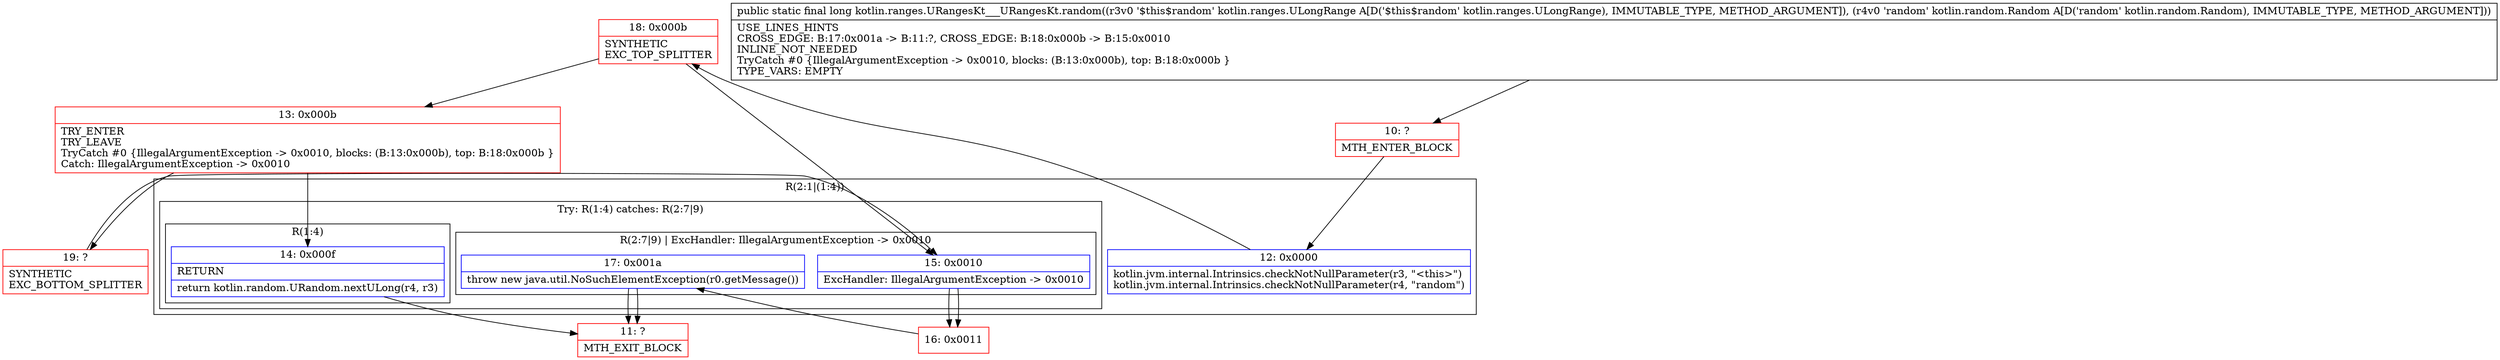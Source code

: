 digraph "CFG forkotlin.ranges.URangesKt___URangesKt.random(Lkotlin\/ranges\/ULongRange;Lkotlin\/random\/Random;)J" {
subgraph cluster_Region_1323569246 {
label = "R(2:1|(1:4))";
node [shape=record,color=blue];
Node_12 [shape=record,label="{12\:\ 0x0000|kotlin.jvm.internal.Intrinsics.checkNotNullParameter(r3, \"\<this\>\")\lkotlin.jvm.internal.Intrinsics.checkNotNullParameter(r4, \"random\")\l}"];
subgraph cluster_TryCatchRegion_989202923 {
label = "Try: R(1:4) catches: R(2:7|9)";
node [shape=record,color=blue];
subgraph cluster_Region_946888184 {
label = "R(1:4)";
node [shape=record,color=blue];
Node_14 [shape=record,label="{14\:\ 0x000f|RETURN\l|return kotlin.random.URandom.nextULong(r4, r3)\l}"];
}
subgraph cluster_Region_53544046 {
label = "R(2:7|9) | ExcHandler: IllegalArgumentException \-\> 0x0010\l";
node [shape=record,color=blue];
Node_15 [shape=record,label="{15\:\ 0x0010|ExcHandler: IllegalArgumentException \-\> 0x0010\l}"];
Node_17 [shape=record,label="{17\:\ 0x001a|throw new java.util.NoSuchElementException(r0.getMessage())\l}"];
}
}
}
subgraph cluster_Region_53544046 {
label = "R(2:7|9) | ExcHandler: IllegalArgumentException \-\> 0x0010\l";
node [shape=record,color=blue];
Node_15 [shape=record,label="{15\:\ 0x0010|ExcHandler: IllegalArgumentException \-\> 0x0010\l}"];
Node_17 [shape=record,label="{17\:\ 0x001a|throw new java.util.NoSuchElementException(r0.getMessage())\l}"];
}
Node_10 [shape=record,color=red,label="{10\:\ ?|MTH_ENTER_BLOCK\l}"];
Node_18 [shape=record,color=red,label="{18\:\ 0x000b|SYNTHETIC\lEXC_TOP_SPLITTER\l}"];
Node_13 [shape=record,color=red,label="{13\:\ 0x000b|TRY_ENTER\lTRY_LEAVE\lTryCatch #0 \{IllegalArgumentException \-\> 0x0010, blocks: (B:13:0x000b), top: B:18:0x000b \}\lCatch: IllegalArgumentException \-\> 0x0010\l}"];
Node_11 [shape=record,color=red,label="{11\:\ ?|MTH_EXIT_BLOCK\l}"];
Node_19 [shape=record,color=red,label="{19\:\ ?|SYNTHETIC\lEXC_BOTTOM_SPLITTER\l}"];
Node_16 [shape=record,color=red,label="{16\:\ 0x0011}"];
MethodNode[shape=record,label="{public static final long kotlin.ranges.URangesKt___URangesKt.random((r3v0 '$this$random' kotlin.ranges.ULongRange A[D('$this$random' kotlin.ranges.ULongRange), IMMUTABLE_TYPE, METHOD_ARGUMENT]), (r4v0 'random' kotlin.random.Random A[D('random' kotlin.random.Random), IMMUTABLE_TYPE, METHOD_ARGUMENT]))  | USE_LINES_HINTS\lCROSS_EDGE: B:17:0x001a \-\> B:11:?, CROSS_EDGE: B:18:0x000b \-\> B:15:0x0010\lINLINE_NOT_NEEDED\lTryCatch #0 \{IllegalArgumentException \-\> 0x0010, blocks: (B:13:0x000b), top: B:18:0x000b \}\lTYPE_VARS: EMPTY\l}"];
MethodNode -> Node_10;Node_12 -> Node_18;
Node_14 -> Node_11;
Node_15 -> Node_16;
Node_17 -> Node_11;
Node_15 -> Node_16;
Node_17 -> Node_11;
Node_10 -> Node_12;
Node_18 -> Node_13;
Node_18 -> Node_15;
Node_13 -> Node_14;
Node_13 -> Node_19;
Node_19 -> Node_15;
Node_16 -> Node_17;
}

